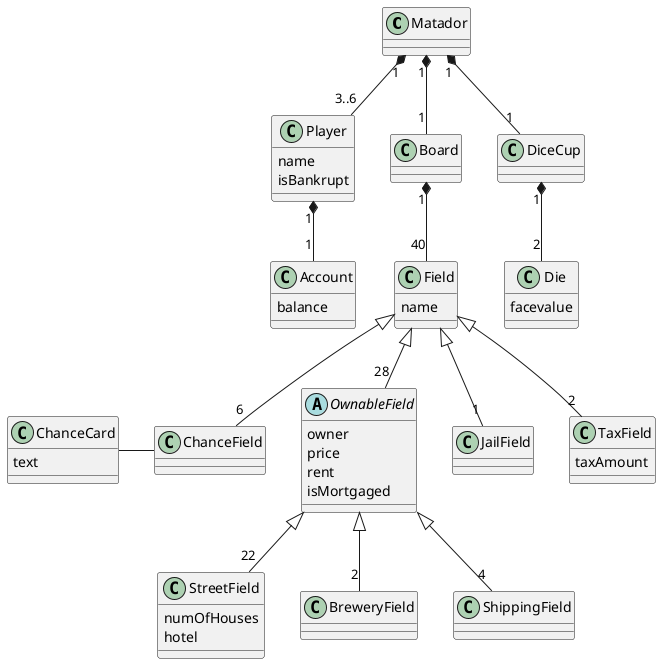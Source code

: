 @startuml
'https://plantuml.com/class-diagram
skinparam classAttributeIconSize 0

class Matador {

}

class Player {
    name
    isBankrupt
}

class Board {

}

class Field {
    name
}

class Account {
    balance
}

class DiceCup {

}

class Die {
    facevalue

}

class ChanceCard {
    text
}

abstract class OwnableField {
        owner
        price
        rent
        isMortgaged
}

class StreetField {
    numOfHouses
    hotel
}

class BreweryField {

}

class ShippingField {

}

class ChanceField {

}

class JailField {

}

class TaxField {
    taxAmount
}

Matador "1" *-- "1" Board
Matador "1" *-- "1" DiceCup
Matador "1" *-- "3..6" Player
Player "1" *-- "1" Account
Board "1" *-- "40" Field
OwnableField <|-- "22" StreetField
Field <|-- "6" ChanceField
Field <|-- "1" JailField
ChanceCard - ChanceField
DiceCup "1" *-- "2" Die
Field <|-- "28" OwnableField
OwnableField <|-- "2" BreweryField
OwnableField <|-- "4" ShippingField
Field <|-- "2" TaxField


@enduml